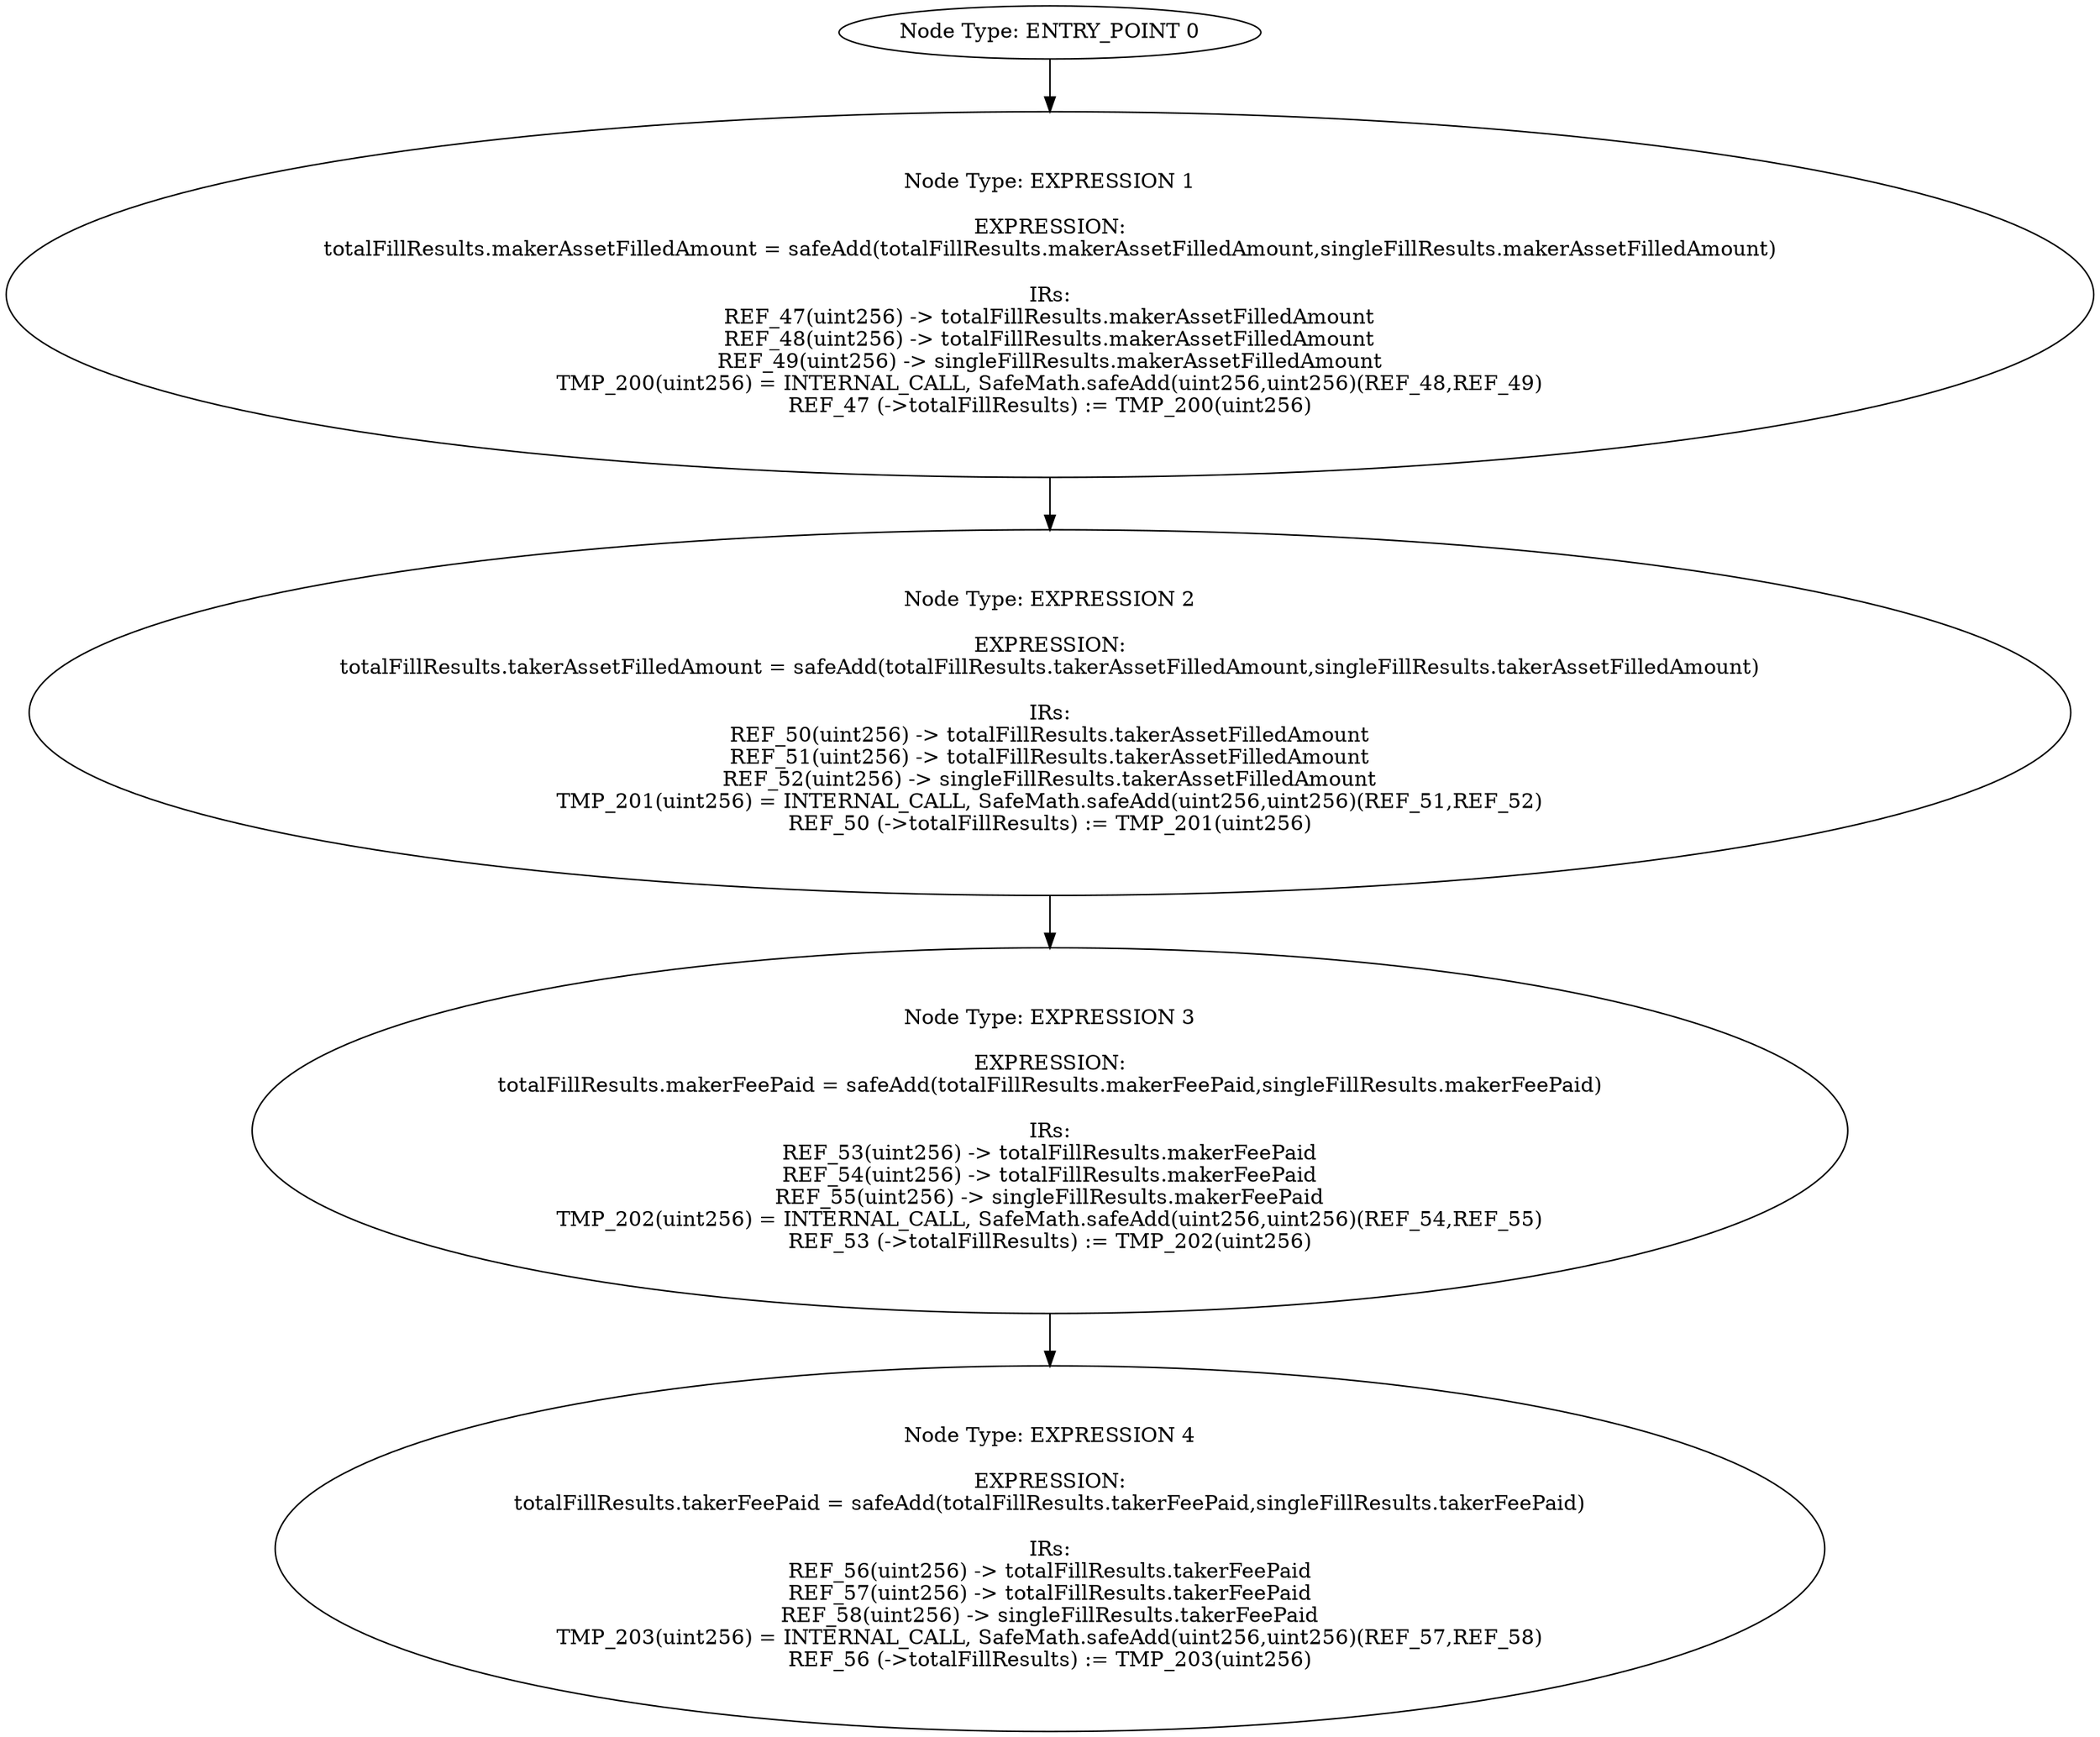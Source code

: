 digraph{
0[label="Node Type: ENTRY_POINT 0
"];
0->1;
1[label="Node Type: EXPRESSION 1

EXPRESSION:
totalFillResults.makerAssetFilledAmount = safeAdd(totalFillResults.makerAssetFilledAmount,singleFillResults.makerAssetFilledAmount)

IRs:
REF_47(uint256) -> totalFillResults.makerAssetFilledAmount
REF_48(uint256) -> totalFillResults.makerAssetFilledAmount
REF_49(uint256) -> singleFillResults.makerAssetFilledAmount
TMP_200(uint256) = INTERNAL_CALL, SafeMath.safeAdd(uint256,uint256)(REF_48,REF_49)
REF_47 (->totalFillResults) := TMP_200(uint256)"];
1->2;
2[label="Node Type: EXPRESSION 2

EXPRESSION:
totalFillResults.takerAssetFilledAmount = safeAdd(totalFillResults.takerAssetFilledAmount,singleFillResults.takerAssetFilledAmount)

IRs:
REF_50(uint256) -> totalFillResults.takerAssetFilledAmount
REF_51(uint256) -> totalFillResults.takerAssetFilledAmount
REF_52(uint256) -> singleFillResults.takerAssetFilledAmount
TMP_201(uint256) = INTERNAL_CALL, SafeMath.safeAdd(uint256,uint256)(REF_51,REF_52)
REF_50 (->totalFillResults) := TMP_201(uint256)"];
2->3;
3[label="Node Type: EXPRESSION 3

EXPRESSION:
totalFillResults.makerFeePaid = safeAdd(totalFillResults.makerFeePaid,singleFillResults.makerFeePaid)

IRs:
REF_53(uint256) -> totalFillResults.makerFeePaid
REF_54(uint256) -> totalFillResults.makerFeePaid
REF_55(uint256) -> singleFillResults.makerFeePaid
TMP_202(uint256) = INTERNAL_CALL, SafeMath.safeAdd(uint256,uint256)(REF_54,REF_55)
REF_53 (->totalFillResults) := TMP_202(uint256)"];
3->4;
4[label="Node Type: EXPRESSION 4

EXPRESSION:
totalFillResults.takerFeePaid = safeAdd(totalFillResults.takerFeePaid,singleFillResults.takerFeePaid)

IRs:
REF_56(uint256) -> totalFillResults.takerFeePaid
REF_57(uint256) -> totalFillResults.takerFeePaid
REF_58(uint256) -> singleFillResults.takerFeePaid
TMP_203(uint256) = INTERNAL_CALL, SafeMath.safeAdd(uint256,uint256)(REF_57,REF_58)
REF_56 (->totalFillResults) := TMP_203(uint256)"];
}
